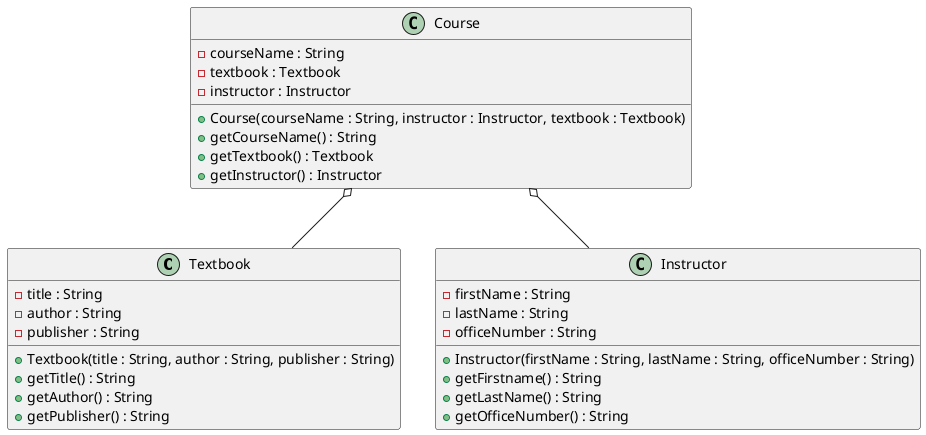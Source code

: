 @startuml
class Textbook {
  -title : String
  -author : String
  -publisher : String
  +Textbook(title : String, author : String, publisher : String)
  +getTitle() : String
  +getAuthor() : String
  +getPublisher() : String
}

class Course {
  -courseName : String
  -textbook : Textbook
  -instructor : Instructor
  +Course(courseName : String, instructor : Instructor, textbook : Textbook)
  +getCourseName() : String
  +getTextbook() : Textbook
  +getInstructor() : Instructor
}

class Instructor {
  -firstName : String
  -lastName : String
  -officeNumber : String
  +Instructor(firstName : String, lastName : String, officeNumber : String)
  +getFirstname() : String
  +getLastName() : String
  +getOfficeNumber() : String
}

Course o-- Instructor
Course o-- Textbook

@enduml
